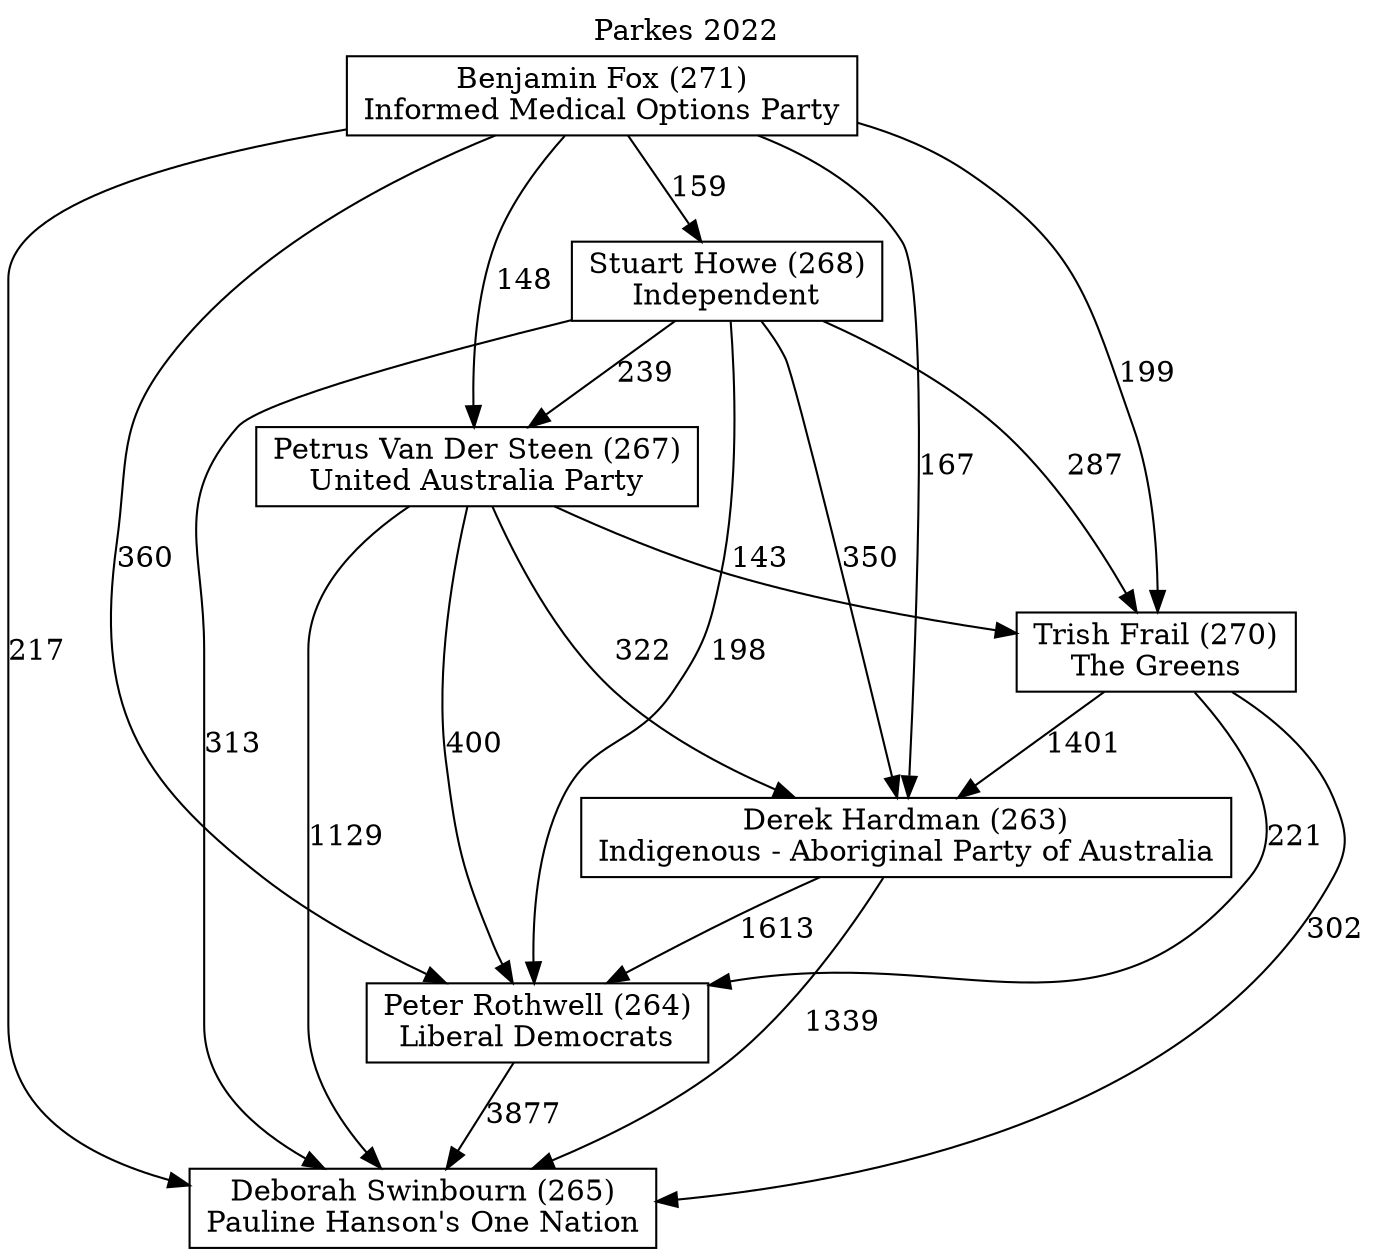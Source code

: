 // House preference flow
digraph "Deborah Swinbourn (265)_Parkes_2022" {
	graph [label="Parkes 2022" labelloc=t mclimit=10]
	node [shape=box]
	"Deborah Swinbourn (265)" [label="Deborah Swinbourn (265)
Pauline Hanson's One Nation"]
	"Peter Rothwell (264)" [label="Peter Rothwell (264)
Liberal Democrats"]
	"Derek Hardman (263)" [label="Derek Hardman (263)
Indigenous - Aboriginal Party of Australia"]
	"Trish Frail (270)" [label="Trish Frail (270)
The Greens"]
	"Petrus Van Der Steen (267)" [label="Petrus Van Der Steen (267)
United Australia Party"]
	"Stuart Howe (268)" [label="Stuart Howe (268)
Independent"]
	"Benjamin Fox (271)" [label="Benjamin Fox (271)
Informed Medical Options Party"]
	"Peter Rothwell (264)" -> "Deborah Swinbourn (265)" [label=3877]
	"Derek Hardman (263)" -> "Peter Rothwell (264)" [label=1613]
	"Trish Frail (270)" -> "Derek Hardman (263)" [label=1401]
	"Petrus Van Der Steen (267)" -> "Trish Frail (270)" [label=143]
	"Stuart Howe (268)" -> "Petrus Van Der Steen (267)" [label=239]
	"Benjamin Fox (271)" -> "Stuart Howe (268)" [label=159]
	"Derek Hardman (263)" -> "Deborah Swinbourn (265)" [label=1339]
	"Trish Frail (270)" -> "Deborah Swinbourn (265)" [label=302]
	"Petrus Van Der Steen (267)" -> "Deborah Swinbourn (265)" [label=1129]
	"Stuart Howe (268)" -> "Deborah Swinbourn (265)" [label=313]
	"Benjamin Fox (271)" -> "Deborah Swinbourn (265)" [label=217]
	"Benjamin Fox (271)" -> "Petrus Van Der Steen (267)" [label=148]
	"Stuart Howe (268)" -> "Trish Frail (270)" [label=287]
	"Benjamin Fox (271)" -> "Trish Frail (270)" [label=199]
	"Petrus Van Der Steen (267)" -> "Derek Hardman (263)" [label=322]
	"Stuart Howe (268)" -> "Derek Hardman (263)" [label=350]
	"Benjamin Fox (271)" -> "Derek Hardman (263)" [label=167]
	"Trish Frail (270)" -> "Peter Rothwell (264)" [label=221]
	"Petrus Van Der Steen (267)" -> "Peter Rothwell (264)" [label=400]
	"Stuart Howe (268)" -> "Peter Rothwell (264)" [label=198]
	"Benjamin Fox (271)" -> "Peter Rothwell (264)" [label=360]
}
